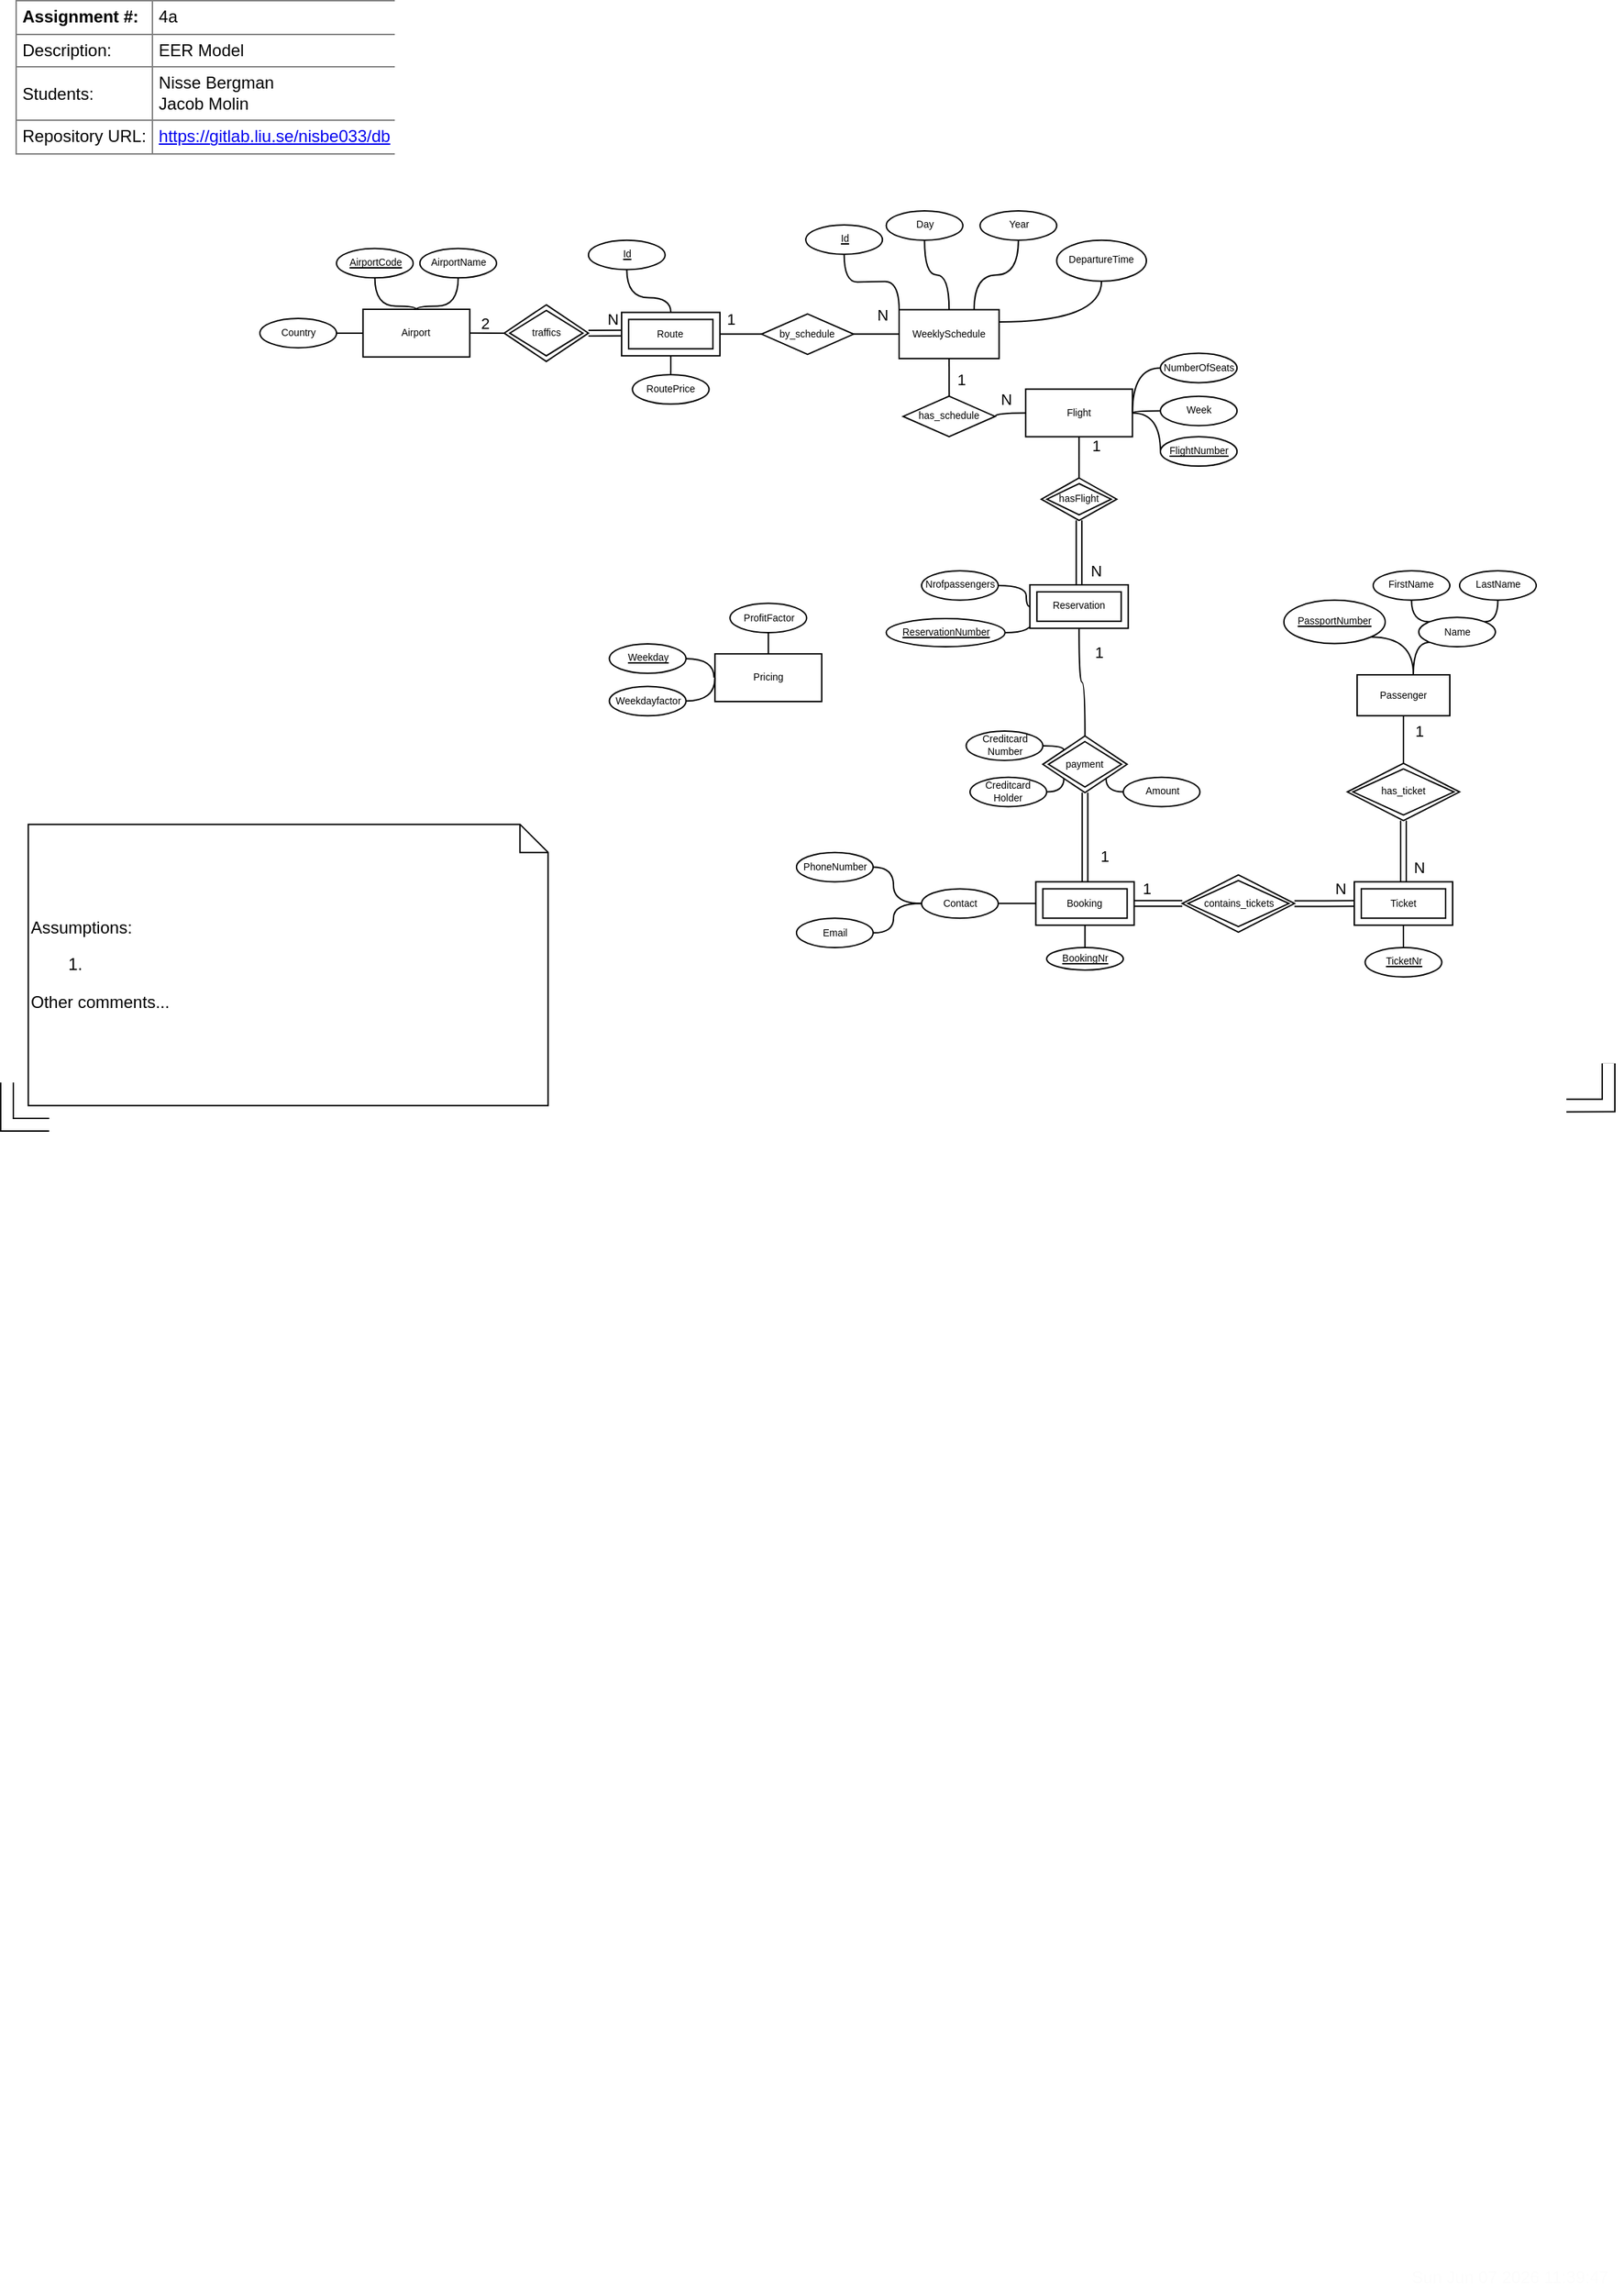 <mxfile version="13.9.9" type="device" pages="2"><diagram id="l3PhLfIEEx4KEpYzrtBJ" name="EER Model"><mxGraphModel dx="1924" dy="1913" grid="1" gridSize="10" guides="1" tooltips="1" connect="1" arrows="1" fold="0" page="1" pageScale="1" pageWidth="1169" pageHeight="827" math="0" shadow="0"><root><mxCell id="0"/><mxCell id="1" parent="0"/><UserObject label="%date{ddd mmm dd yyyy HH:MM:ss}%" placeholders="1" id="hCRLPxILE3BBqmNvxjHh-2"><mxCell style="text;html=1;align=center;verticalAlign=middle;whiteSpace=wrap;overflow=hidden;fontColor=#FCFCFC;movable=0;resizable=0;rotatable=0;deletable=0;editable=0;connectable=0;" parent="1" vertex="1"><mxGeometry x="1000" y="800" width="160" height="20" as="geometry"/></mxCell></UserObject><mxCell id="hCRLPxILE3BBqmNvxjHh-6" value="" style="shape=filledEdge;rounded=0;fixDash=1;endArrow=none;strokeWidth=10;fillColor=#ffffff;edgeStyle=orthogonalEdgeStyle;fontColor=#FCFCFC;" parent="1" edge="1"><mxGeometry width="60" height="40" relative="1" as="geometry"><mxPoint x="10" y="-40" as="sourcePoint"/><mxPoint x="40" y="-10" as="targetPoint"/><Array as="points"><mxPoint x="10" y="-10"/></Array></mxGeometry></mxCell><mxCell id="hCRLPxILE3BBqmNvxjHh-8" value="" style="shape=filledEdge;rounded=0;fixDash=1;endArrow=none;strokeWidth=10;fillColor=#ffffff;edgeStyle=orthogonalEdgeStyle;fontColor=#FCFCFC;" parent="1" edge="1"><mxGeometry width="60" height="40" relative="1" as="geometry"><mxPoint x="1120" y="-23.67" as="sourcePoint"/><mxPoint x="1150" y="-53.67" as="targetPoint"/><Array as="points"><mxPoint x="1150" y="-23.67"/></Array></mxGeometry></mxCell><mxCell id="BH1sd3b4sbP9Z67Hy9HP-1" value="Assumptions:&lt;br&gt;&lt;ol&gt;&lt;li&gt;&lt;br&gt;&lt;/li&gt;&lt;/ol&gt;&lt;div&gt;Other comments...&lt;/div&gt;" style="shape=note;size=20;whiteSpace=wrap;html=1;strokeColor=#000000;fillColor=#ffffff;fontColor=#000000;align=left;" parent="1" vertex="1"><mxGeometry x="25.15" y="-223.67" width="370" height="200" as="geometry"/></mxCell><mxCell id="SdrMBVfwCb-dPwdt9RNo-1" value="&lt;table border=&quot;1&quot; width=&quot;100%&quot; cellpadding=&quot;4&quot; style=&quot;width: 100% ; height: 100% ; border-collapse: collapse&quot;&gt;&lt;tbody&gt;&lt;tr&gt;&lt;th&gt;Assignment #:&lt;/th&gt;&lt;td&gt;4a&lt;/td&gt;&lt;/tr&gt;&lt;tr&gt;&lt;td&gt;Description:&lt;/td&gt;&lt;td&gt;EER Model&lt;/td&gt;&lt;/tr&gt;&lt;tr&gt;&lt;td&gt;Students:&lt;/td&gt;&lt;td&gt;Nisse Bergman&lt;br&gt;Jacob Molin&lt;/td&gt;&lt;/tr&gt;&lt;tr&gt;&lt;td&gt;Repository URL:&lt;/td&gt;&lt;td&gt;&lt;a href=&quot;https://gitlab.liu.se/alial32/db&quot;&gt;https://gitlab.liu.se/nisbe033/db&lt;/a&gt;&lt;/td&gt;&lt;/tr&gt;&lt;/tbody&gt;&lt;/table&gt;" style="text;html=1;strokeColor=none;fillColor=none;overflow=fill;fontColor=#000000;" parent="1" vertex="1"><mxGeometry x="15.82" y="-810" width="270" height="110" as="geometry"/></mxCell><mxCell id="97ZlySfcYP1IqZoqVBLg-5" style="edgeStyle=orthogonalEdgeStyle;rounded=0;orthogonalLoop=1;jettySize=auto;html=1;exitX=0.5;exitY=0;exitDx=0;exitDy=0;entryX=0.5;entryY=1;entryDx=0;entryDy=0;endArrow=none;endFill=0;" edge="1" parent="1" source="hOZz9PWj8IkOMBo9K17y-29" target="97ZlySfcYP1IqZoqVBLg-4"><mxGeometry relative="1" as="geometry"/></mxCell><mxCell id="hOZz9PWj8IkOMBo9K17y-29" value="RoutePrice" style="ellipse;whiteSpace=wrap;html=1;align=center;shadow=0;gradientColor=none;fontSize=7;" parent="1" vertex="1"><mxGeometry x="455.185" y="-543.463" width="54.545" height="20.89" as="geometry"/></mxCell><mxCell id="zC7lnr1QCkbF3M6fwVZ8-3" style="edgeStyle=orthogonalEdgeStyle;curved=1;rounded=0;orthogonalLoop=1;jettySize=auto;html=1;exitX=0;exitY=0.5;exitDx=0;exitDy=0;entryX=1;entryY=1;entryDx=0;entryDy=0;endArrow=none;endFill=0;" edge="1" parent="1" source="hOZz9PWj8IkOMBo9K17y-32" target="hOZz9PWj8IkOMBo9K17y-102"><mxGeometry relative="1" as="geometry"/></mxCell><mxCell id="hOZz9PWj8IkOMBo9K17y-32" value="Amount" style="ellipse;whiteSpace=wrap;html=1;align=center;shadow=0;gradientColor=none;fontSize=7;" parent="1" vertex="1"><mxGeometry x="804.595" y="-257.133" width="54.545" height="20.89" as="geometry"/></mxCell><mxCell id="hOZz9PWj8IkOMBo9K17y-37" value="PhoneNumber" style="ellipse;whiteSpace=wrap;html=1;align=center;shadow=0;gradientColor=none;fontSize=7;" parent="1" vertex="1"><mxGeometry x="571.965" y="-203.673" width="54.545" height="20.89" as="geometry"/></mxCell><mxCell id="6Z96yMj4GWQYcrd8JGS2-19" style="edgeStyle=orthogonalEdgeStyle;curved=1;rounded=0;orthogonalLoop=1;jettySize=auto;html=1;entryX=0;entryY=0.5;entryDx=0;entryDy=0;endArrow=none;endFill=0;" parent="1" source="hOZz9PWj8IkOMBo9K17y-38" target="6Z96yMj4GWQYcrd8JGS2-14" edge="1"><mxGeometry relative="1" as="geometry"/></mxCell><mxCell id="hOZz9PWj8IkOMBo9K17y-38" value="&lt;u&gt;ReservationNumber&lt;/u&gt;" style="ellipse;whiteSpace=wrap;html=1;align=center;shadow=0;gradientColor=none;fontSize=7;" parent="1" vertex="1"><mxGeometry x="635.83" y="-370" width="84.55" height="20" as="geometry"/></mxCell><mxCell id="hOZz9PWj8IkOMBo9K17y-2" value="Airport" style="whiteSpace=wrap;html=1;align=center;strokeColor=#000000;fillColor=#ffffff;fontSize=7;fontColor=#000000;" parent="1" vertex="1"><mxGeometry x="263.38" y="-590" width="76" height="33.89" as="geometry"/></mxCell><mxCell id="6Z96yMj4GWQYcrd8JGS2-28" style="edgeStyle=orthogonalEdgeStyle;curved=1;rounded=0;orthogonalLoop=1;jettySize=auto;html=1;entryX=0;entryY=0.5;entryDx=0;entryDy=0;endArrow=none;endFill=0;exitX=1;exitY=0.5;exitDx=0;exitDy=0;" parent="1" source="97ZlySfcYP1IqZoqVBLg-4" target="hOZz9PWj8IkOMBo9K17y-76" edge="1"><mxGeometry relative="1" as="geometry"><mxPoint x="520.73" y="-573.029" as="sourcePoint"/></mxGeometry></mxCell><mxCell id="6Z96yMj4GWQYcrd8JGS2-29" value="1" style="edgeLabel;html=1;align=center;verticalAlign=middle;resizable=0;points=[];" parent="6Z96yMj4GWQYcrd8JGS2-28" vertex="1" connectable="0"><mxGeometry x="-0.644" relative="1" as="geometry"><mxPoint x="1.97" y="-11.17" as="offset"/></mxGeometry></mxCell><mxCell id="hOZz9PWj8IkOMBo9K17y-62" style="edgeStyle=orthogonalEdgeStyle;curved=1;rounded=0;orthogonalLoop=1;jettySize=auto;html=1;exitX=0;exitY=0;exitDx=0;exitDy=0;entryX=0.5;entryY=1;entryDx=0;entryDy=0;endArrow=none;endFill=0;" parent="1" source="hOZz9PWj8IkOMBo9K17y-5" target="hOZz9PWj8IkOMBo9K17y-60" edge="1"><mxGeometry relative="1" as="geometry"/></mxCell><mxCell id="hOZz9PWj8IkOMBo9K17y-63" style="edgeStyle=orthogonalEdgeStyle;curved=1;rounded=0;orthogonalLoop=1;jettySize=auto;html=1;entryX=0.5;entryY=1;entryDx=0;entryDy=0;endArrow=none;endFill=0;" parent="1" source="hOZz9PWj8IkOMBo9K17y-5" target="hOZz9PWj8IkOMBo9K17y-56" edge="1"><mxGeometry relative="1" as="geometry"/></mxCell><mxCell id="hOZz9PWj8IkOMBo9K17y-64" style="edgeStyle=orthogonalEdgeStyle;curved=1;rounded=0;orthogonalLoop=1;jettySize=auto;html=1;exitX=0.75;exitY=0;exitDx=0;exitDy=0;entryX=0.5;entryY=1;entryDx=0;entryDy=0;endArrow=none;endFill=0;" parent="1" source="hOZz9PWj8IkOMBo9K17y-5" target="hOZz9PWj8IkOMBo9K17y-54" edge="1"><mxGeometry relative="1" as="geometry"/></mxCell><mxCell id="hOZz9PWj8IkOMBo9K17y-65" style="edgeStyle=orthogonalEdgeStyle;curved=1;rounded=0;orthogonalLoop=1;jettySize=auto;html=1;exitX=1;exitY=0.25;exitDx=0;exitDy=0;entryX=0.5;entryY=1;entryDx=0;entryDy=0;endArrow=none;endFill=0;" parent="1" source="hOZz9PWj8IkOMBo9K17y-5" target="hOZz9PWj8IkOMBo9K17y-57" edge="1"><mxGeometry relative="1" as="geometry"/></mxCell><mxCell id="hOZz9PWj8IkOMBo9K17y-5" value="WeeklySchedule" style="whiteSpace=wrap;html=1;align=center;strokeColor=#000000;fillColor=#ffffff;fontSize=7;fontColor=#000000;" parent="1" vertex="1"><mxGeometry x="645.01" y="-589.72" width="71.18" height="34.78" as="geometry"/></mxCell><mxCell id="hOZz9PWj8IkOMBo9K17y-73" style="edgeStyle=orthogonalEdgeStyle;curved=1;rounded=0;orthogonalLoop=1;jettySize=auto;html=1;exitX=0;exitY=0.5;exitDx=0;exitDy=0;entryX=1;entryY=0.5;entryDx=0;entryDy=0;endArrow=none;endFill=0;" parent="1" source="hOZz9PWj8IkOMBo9K17y-6" target="hOZz9PWj8IkOMBo9K17y-72" edge="1"><mxGeometry relative="1" as="geometry"/></mxCell><mxCell id="6Z96yMj4GWQYcrd8JGS2-24" value="N" style="edgeLabel;html=1;align=center;verticalAlign=middle;resizable=0;points=[];" parent="hOZz9PWj8IkOMBo9K17y-73" vertex="1" connectable="0"><mxGeometry x="-0.614" relative="1" as="geometry"><mxPoint x="-9.42" y="-10.44" as="offset"/></mxGeometry></mxCell><mxCell id="hOZz9PWj8IkOMBo9K17y-75" style="edgeStyle=orthogonalEdgeStyle;curved=1;rounded=0;orthogonalLoop=1;jettySize=auto;html=1;exitX=1;exitY=0.5;exitDx=0;exitDy=0;entryX=0;entryY=0.5;entryDx=0;entryDy=0;endArrow=none;endFill=0;" parent="1" source="hOZz9PWj8IkOMBo9K17y-6" target="hOZz9PWj8IkOMBo9K17y-12" edge="1"><mxGeometry relative="1" as="geometry"/></mxCell><mxCell id="6Z96yMj4GWQYcrd8JGS2-20" style="edgeStyle=orthogonalEdgeStyle;curved=1;rounded=0;orthogonalLoop=1;jettySize=auto;html=1;entryX=0.5;entryY=0;entryDx=0;entryDy=0;endArrow=none;endFill=0;" parent="1" source="hOZz9PWj8IkOMBo9K17y-6" target="6Z96yMj4GWQYcrd8JGS2-12" edge="1"><mxGeometry relative="1" as="geometry"/></mxCell><mxCell id="6Z96yMj4GWQYcrd8JGS2-23" value="1" style="edgeLabel;html=1;align=center;verticalAlign=middle;resizable=0;points=[];" parent="6Z96yMj4GWQYcrd8JGS2-20" vertex="1" connectable="0"><mxGeometry x="-0.827" y="-1" relative="1" as="geometry"><mxPoint x="12.36" y="2.08" as="offset"/></mxGeometry></mxCell><mxCell id="hOZz9PWj8IkOMBo9K17y-6" value="Flight" style="whiteSpace=wrap;html=1;align=center;strokeColor=#000000;fillColor=#ffffff;fontSize=7;fontColor=#000000;" parent="1" vertex="1"><mxGeometry x="735.11" y="-533.22" width="76" height="33.89" as="geometry"/></mxCell><mxCell id="hOZz9PWj8IkOMBo9K17y-12" value="&lt;u&gt;FlightNumber&lt;/u&gt;" style="ellipse;whiteSpace=wrap;html=1;align=center;shadow=0;gradientColor=none;fontSize=7;" parent="1" vertex="1"><mxGeometry x="831.015" y="-499.333" width="54.545" height="20.89" as="geometry"/></mxCell><mxCell id="hOZz9PWj8IkOMBo9K17y-148" style="edgeStyle=orthogonalEdgeStyle;curved=1;rounded=0;orthogonalLoop=1;jettySize=auto;html=1;exitX=0.5;exitY=1;exitDx=0;exitDy=0;entryX=0.5;entryY=0;entryDx=0;entryDy=0;endArrow=none;endFill=0;" parent="1" source="hOZz9PWj8IkOMBo9K17y-22" target="hOZz9PWj8IkOMBo9K17y-147" edge="1"><mxGeometry relative="1" as="geometry"/></mxCell><mxCell id="hOZz9PWj8IkOMBo9K17y-152" value="1" style="edgeLabel;html=1;align=center;verticalAlign=middle;resizable=0;points=[];" parent="hOZz9PWj8IkOMBo9K17y-148" vertex="1" connectable="0"><mxGeometry x="-0.612" y="-3" relative="1" as="geometry"><mxPoint x="13.89" y="4.22" as="offset"/></mxGeometry></mxCell><mxCell id="hOZz9PWj8IkOMBo9K17y-22" value="Passenger" style="whiteSpace=wrap;html=1;align=center;strokeColor=#000000;fillColor=#ffffff;fontSize=7;fontColor=#000000;" parent="1" vertex="1"><mxGeometry x="971.04" y="-330" width="65.97" height="29.11" as="geometry"/></mxCell><mxCell id="6Z96yMj4GWQYcrd8JGS2-36" style="edgeStyle=orthogonalEdgeStyle;curved=1;rounded=0;orthogonalLoop=1;jettySize=auto;html=1;exitX=1;exitY=0;exitDx=0;exitDy=0;entryX=0.5;entryY=1;entryDx=0;entryDy=0;endArrow=none;endFill=0;" parent="1" source="hOZz9PWj8IkOMBo9K17y-33" target="6Z96yMj4GWQYcrd8JGS2-32" edge="1"><mxGeometry relative="1" as="geometry"/></mxCell><mxCell id="6Z96yMj4GWQYcrd8JGS2-37" style="edgeStyle=orthogonalEdgeStyle;curved=1;rounded=0;orthogonalLoop=1;jettySize=auto;html=1;exitX=0;exitY=0;exitDx=0;exitDy=0;entryX=0.5;entryY=1;entryDx=0;entryDy=0;endArrow=none;endFill=0;" parent="1" source="hOZz9PWj8IkOMBo9K17y-33" target="6Z96yMj4GWQYcrd8JGS2-31" edge="1"><mxGeometry relative="1" as="geometry"/></mxCell><mxCell id="6Z96yMj4GWQYcrd8JGS2-46" style="edgeStyle=orthogonalEdgeStyle;curved=1;rounded=0;orthogonalLoop=1;jettySize=auto;html=1;exitX=0;exitY=1;exitDx=0;exitDy=0;endArrow=none;endFill=0;" parent="1" source="hOZz9PWj8IkOMBo9K17y-33" edge="1"><mxGeometry relative="1" as="geometry"><mxPoint x="1011.01" y="-330" as="targetPoint"/></mxGeometry></mxCell><mxCell id="hOZz9PWj8IkOMBo9K17y-33" value="Name" style="ellipse;whiteSpace=wrap;html=1;align=center;shadow=0;gradientColor=none;fontSize=7;" parent="1" vertex="1"><mxGeometry x="1014.915" y="-370.893" width="54.545" height="20.89" as="geometry"/></mxCell><mxCell id="6Z96yMj4GWQYcrd8JGS2-45" style="edgeStyle=orthogonalEdgeStyle;curved=1;rounded=0;orthogonalLoop=1;jettySize=auto;html=1;exitX=1;exitY=1;exitDx=0;exitDy=0;endArrow=none;endFill=0;" parent="1" source="hOZz9PWj8IkOMBo9K17y-34" edge="1"><mxGeometry relative="1" as="geometry"><mxPoint x="1011.01" y="-330" as="targetPoint"/></mxGeometry></mxCell><mxCell id="hOZz9PWj8IkOMBo9K17y-34" value="PassportNumber" style="ellipse;whiteSpace=wrap;html=1;align=center;fontStyle=4;shadow=0;gradientColor=none;fontSize=7;" parent="1" vertex="1"><mxGeometry x="918.9" y="-383.11" width="72.11" height="30.89" as="geometry"/></mxCell><mxCell id="zC7lnr1QCkbF3M6fwVZ8-1" style="edgeStyle=orthogonalEdgeStyle;curved=1;rounded=0;orthogonalLoop=1;jettySize=auto;html=1;exitX=1;exitY=0.5;exitDx=0;exitDy=0;entryX=0;entryY=0;entryDx=0;entryDy=0;endArrow=none;endFill=0;" edge="1" parent="1" source="hOZz9PWj8IkOMBo9K17y-42" target="hOZz9PWj8IkOMBo9K17y-102"><mxGeometry relative="1" as="geometry"/></mxCell><mxCell id="hOZz9PWj8IkOMBo9K17y-42" value="Creditcard Number" style="ellipse;whiteSpace=wrap;html=1;align=center;shadow=0;gradientColor=none;fontSize=7;" parent="1" vertex="1"><mxGeometry x="692.765" y="-290.003" width="54.545" height="20.89" as="geometry"/></mxCell><mxCell id="6Z96yMj4GWQYcrd8JGS2-18" style="edgeStyle=orthogonalEdgeStyle;curved=1;rounded=0;orthogonalLoop=1;jettySize=auto;html=1;entryX=0;entryY=0.5;entryDx=0;entryDy=0;endArrow=none;endFill=0;" parent="1" source="hOZz9PWj8IkOMBo9K17y-44" target="6Z96yMj4GWQYcrd8JGS2-14" edge="1"><mxGeometry relative="1" as="geometry"/></mxCell><mxCell id="hOZz9PWj8IkOMBo9K17y-44" value="Nrofpassengers" style="ellipse;whiteSpace=wrap;html=1;align=center;shadow=0;gradientColor=none;fontSize=7;" parent="1" vertex="1"><mxGeometry x="661.015" y="-404.003" width="54.545" height="20.89" as="geometry"/></mxCell><mxCell id="hOZz9PWj8IkOMBo9K17y-145" style="edgeStyle=orthogonalEdgeStyle;curved=1;rounded=0;orthogonalLoop=1;jettySize=auto;html=1;endArrow=none;endFill=0;" parent="1" source="hOZz9PWj8IkOMBo9K17y-50" target="hOZz9PWj8IkOMBo9K17y-142" edge="1"><mxGeometry relative="1" as="geometry"/></mxCell><mxCell id="hOZz9PWj8IkOMBo9K17y-50" value="&lt;u&gt;TicketNr&lt;/u&gt;" style="ellipse;whiteSpace=wrap;html=1;align=center;shadow=0;gradientColor=none;fontSize=7;" parent="1" vertex="1"><mxGeometry x="976.745" y="-136.003" width="54.545" height="20.89" as="geometry"/></mxCell><mxCell id="hOZz9PWj8IkOMBo9K17y-54" value="Year" style="ellipse;whiteSpace=wrap;html=1;align=center;shadow=0;gradientColor=none;fontSize=7;" parent="1" vertex="1"><mxGeometry x="702.645" y="-660.003" width="54.545" height="20.89" as="geometry"/></mxCell><mxCell id="hOZz9PWj8IkOMBo9K17y-56" value="Day" style="ellipse;whiteSpace=wrap;html=1;align=center;shadow=0;gradientColor=none;fontSize=7;" parent="1" vertex="1"><mxGeometry x="635.835" y="-660.003" width="54.545" height="20.89" as="geometry"/></mxCell><mxCell id="hOZz9PWj8IkOMBo9K17y-57" value="DepartureTime" style="ellipse;whiteSpace=wrap;html=1;align=center;shadow=0;gradientColor=none;fontSize=7;" parent="1" vertex="1"><mxGeometry x="757.19" y="-639.11" width="63.82" height="29.11" as="geometry"/></mxCell><mxCell id="6Z96yMj4GWQYcrd8JGS2-10" style="edgeStyle=orthogonalEdgeStyle;curved=1;rounded=0;orthogonalLoop=1;jettySize=auto;html=1;endArrow=none;endFill=0;" parent="1" source="hOZz9PWj8IkOMBo9K17y-59" target="hOZz9PWj8IkOMBo9K17y-6" edge="1"><mxGeometry relative="1" as="geometry"/></mxCell><mxCell id="hOZz9PWj8IkOMBo9K17y-59" value="Week" style="ellipse;whiteSpace=wrap;html=1;align=center;shadow=0;gradientColor=none;fontSize=7;" parent="1" vertex="1"><mxGeometry x="831.015" y="-528.163" width="54.545" height="20.89" as="geometry"/></mxCell><mxCell id="hOZz9PWj8IkOMBo9K17y-60" value="Id" style="ellipse;whiteSpace=wrap;html=1;align=center;fontStyle=4;shadow=0;gradientColor=none;fontSize=7;" parent="1" vertex="1"><mxGeometry x="578.595" y="-650.002" width="54.545" height="20.89" as="geometry"/></mxCell><mxCell id="97ZlySfcYP1IqZoqVBLg-6" style="edgeStyle=orthogonalEdgeStyle;rounded=0;orthogonalLoop=1;jettySize=auto;html=1;exitX=0.5;exitY=1;exitDx=0;exitDy=0;endArrow=none;endFill=0;curved=1;" edge="1" parent="1" source="hOZz9PWj8IkOMBo9K17y-66" target="97ZlySfcYP1IqZoqVBLg-4"><mxGeometry relative="1" as="geometry"/></mxCell><mxCell id="hOZz9PWj8IkOMBo9K17y-66" value="&lt;u&gt;Id&lt;/u&gt;" style="ellipse;whiteSpace=wrap;html=1;align=center;shadow=0;gradientColor=none;fontSize=7;" parent="1" vertex="1"><mxGeometry x="423.885" y="-639.113" width="54.545" height="20.89" as="geometry"/></mxCell><mxCell id="hOZz9PWj8IkOMBo9K17y-74" style="edgeStyle=orthogonalEdgeStyle;curved=1;rounded=0;orthogonalLoop=1;jettySize=auto;html=1;endArrow=none;endFill=0;" parent="1" source="hOZz9PWj8IkOMBo9K17y-72" target="hOZz9PWj8IkOMBo9K17y-5" edge="1"><mxGeometry relative="1" as="geometry"/></mxCell><mxCell id="6Z96yMj4GWQYcrd8JGS2-25" value="1" style="edgeLabel;html=1;align=center;verticalAlign=middle;resizable=0;points=[];" parent="hOZz9PWj8IkOMBo9K17y-74" vertex="1" connectable="0"><mxGeometry x="1" relative="1" as="geometry"><mxPoint x="7.68" y="14.47" as="offset"/></mxGeometry></mxCell><mxCell id="hOZz9PWj8IkOMBo9K17y-72" value="has_schedule" style="shape=rhombus;perimeter=rhombusPerimeter;whiteSpace=wrap;html=1;align=center;shadow=0;gradientColor=none;fontSize=7;" parent="1" vertex="1"><mxGeometry x="647.87" y="-528.165" width="65.455" height="28.723" as="geometry"/></mxCell><mxCell id="hOZz9PWj8IkOMBo9K17y-78" style="edgeStyle=orthogonalEdgeStyle;curved=1;rounded=0;orthogonalLoop=1;jettySize=auto;html=1;exitX=1;exitY=0.5;exitDx=0;exitDy=0;entryX=0;entryY=0.5;entryDx=0;entryDy=0;endArrow=none;endFill=0;" parent="1" source="hOZz9PWj8IkOMBo9K17y-76" target="hOZz9PWj8IkOMBo9K17y-5" edge="1"><mxGeometry relative="1" as="geometry"/></mxCell><mxCell id="6Z96yMj4GWQYcrd8JGS2-30" value="N" style="edgeLabel;html=1;align=center;verticalAlign=middle;resizable=0;points=[];" parent="hOZz9PWj8IkOMBo9K17y-78" vertex="1" connectable="0"><mxGeometry x="-0.066" y="6" relative="1" as="geometry"><mxPoint x="5.34" y="-8.36" as="offset"/></mxGeometry></mxCell><mxCell id="hOZz9PWj8IkOMBo9K17y-76" value="by_schedule" style="shape=rhombus;perimeter=rhombusPerimeter;whiteSpace=wrap;html=1;align=center;shadow=0;gradientColor=none;fontSize=7;" parent="1" vertex="1"><mxGeometry x="547.14" y="-586.695" width="65.455" height="28.723" as="geometry"/></mxCell><mxCell id="hOZz9PWj8IkOMBo9K17y-104" style="edgeStyle=orthogonalEdgeStyle;curved=1;rounded=0;orthogonalLoop=1;jettySize=auto;html=1;exitX=0.5;exitY=0;exitDx=0;exitDy=0;entryX=0.5;entryY=1;entryDx=0;entryDy=0;endArrow=none;endFill=0;" parent="1" source="hOZz9PWj8IkOMBo9K17y-102" target="6Z96yMj4GWQYcrd8JGS2-14" edge="1"><mxGeometry relative="1" as="geometry"><mxPoint x="774.31" y="-360.11" as="targetPoint"/></mxGeometry></mxCell><mxCell id="hOZz9PWj8IkOMBo9K17y-105" value="1" style="edgeLabel;html=1;align=center;verticalAlign=middle;resizable=0;points=[];" parent="hOZz9PWj8IkOMBo9K17y-104" vertex="1" connectable="0"><mxGeometry x="0.321" relative="1" as="geometry"><mxPoint x="13.7" y="-10" as="offset"/></mxGeometry></mxCell><mxCell id="hOZz9PWj8IkOMBo9K17y-120" style="edgeStyle=orthogonalEdgeStyle;curved=1;rounded=0;orthogonalLoop=1;jettySize=auto;html=1;exitX=0.5;exitY=1;exitDx=0;exitDy=0;endArrow=none;endFill=0;shape=link;" parent="1" source="hOZz9PWj8IkOMBo9K17y-102" target="hOZz9PWj8IkOMBo9K17y-117" edge="1"><mxGeometry relative="1" as="geometry"/></mxCell><mxCell id="hOZz9PWj8IkOMBo9K17y-122" value="1" style="edgeLabel;html=1;align=center;verticalAlign=middle;resizable=0;points=[];" parent="hOZz9PWj8IkOMBo9K17y-120" vertex="1" connectable="0"><mxGeometry x="0.736" relative="1" as="geometry"><mxPoint x="13.7" y="-9.73" as="offset"/></mxGeometry></mxCell><mxCell id="hOZz9PWj8IkOMBo9K17y-102" value="payment" style="shape=rhombus;double=1;perimeter=rhombusPerimeter;whiteSpace=wrap;html=1;align=center;strokeColor=#000000;fillColor=#ffffff;fontSize=7;fontColor=#000000;" parent="1" vertex="1"><mxGeometry x="747.31" y="-286.5" width="60" height="40.31" as="geometry"/></mxCell><mxCell id="hOZz9PWj8IkOMBo9K17y-113" value="Email" style="ellipse;whiteSpace=wrap;html=1;align=center;shadow=0;gradientColor=none;fontSize=7;" parent="1" vertex="1"><mxGeometry x="571.965" y="-156.893" width="54.545" height="20.89" as="geometry"/></mxCell><mxCell id="hOZz9PWj8IkOMBo9K17y-140" style="edgeStyle=orthogonalEdgeStyle;curved=1;rounded=0;orthogonalLoop=1;jettySize=auto;html=1;entryX=0;entryY=0.5;entryDx=0;entryDy=0;endArrow=none;endFill=0;shape=link;" parent="1" source="hOZz9PWj8IkOMBo9K17y-117" target="hOZz9PWj8IkOMBo9K17y-139" edge="1"><mxGeometry relative="1" as="geometry"/></mxCell><mxCell id="hOZz9PWj8IkOMBo9K17y-141" value="1" style="edgeLabel;html=1;align=center;verticalAlign=middle;resizable=0;points=[];" parent="hOZz9PWj8IkOMBo9K17y-140" vertex="1" connectable="0"><mxGeometry x="-0.818" relative="1" as="geometry"><mxPoint x="5.21" y="-10.42" as="offset"/></mxGeometry></mxCell><mxCell id="hOZz9PWj8IkOMBo9K17y-117" value="Booking" style="shape=ext;margin=3;double=1;whiteSpace=wrap;html=1;align=center;shadow=0;gradientColor=none;fontSize=7;" parent="1" vertex="1"><mxGeometry x="742.31" y="-182.78" width="70" height="30.89" as="geometry"/></mxCell><mxCell id="hOZz9PWj8IkOMBo9K17y-130" style="edgeStyle=orthogonalEdgeStyle;curved=1;rounded=0;orthogonalLoop=1;jettySize=auto;html=1;entryX=1;entryY=0.5;entryDx=0;entryDy=0;endArrow=none;endFill=0;" parent="1" source="hOZz9PWj8IkOMBo9K17y-128" target="hOZz9PWj8IkOMBo9K17y-113" edge="1"><mxGeometry relative="1" as="geometry"/></mxCell><mxCell id="hOZz9PWj8IkOMBo9K17y-131" style="edgeStyle=orthogonalEdgeStyle;curved=1;rounded=0;orthogonalLoop=1;jettySize=auto;html=1;entryX=1;entryY=0.5;entryDx=0;entryDy=0;endArrow=none;endFill=0;" parent="1" source="hOZz9PWj8IkOMBo9K17y-128" target="hOZz9PWj8IkOMBo9K17y-37" edge="1"><mxGeometry relative="1" as="geometry"/></mxCell><mxCell id="hOZz9PWj8IkOMBo9K17y-132" style="edgeStyle=orthogonalEdgeStyle;curved=1;rounded=0;orthogonalLoop=1;jettySize=auto;html=1;endArrow=none;endFill=0;" parent="1" source="hOZz9PWj8IkOMBo9K17y-128" target="hOZz9PWj8IkOMBo9K17y-117" edge="1"><mxGeometry relative="1" as="geometry"/></mxCell><mxCell id="hOZz9PWj8IkOMBo9K17y-128" value="Contact" style="ellipse;whiteSpace=wrap;html=1;align=center;shadow=0;gradientColor=none;fontSize=7;" parent="1" vertex="1"><mxGeometry x="661.015" y="-177.783" width="54.545" height="20.89" as="geometry"/></mxCell><mxCell id="zC7lnr1QCkbF3M6fwVZ8-2" style="edgeStyle=orthogonalEdgeStyle;curved=1;rounded=0;orthogonalLoop=1;jettySize=auto;html=1;exitX=1;exitY=0.5;exitDx=0;exitDy=0;entryX=0;entryY=1;entryDx=0;entryDy=0;endArrow=none;endFill=0;" edge="1" parent="1" source="hOZz9PWj8IkOMBo9K17y-133" target="hOZz9PWj8IkOMBo9K17y-102"><mxGeometry relative="1" as="geometry"/></mxCell><mxCell id="hOZz9PWj8IkOMBo9K17y-133" value="Creditcard Holder" style="ellipse;whiteSpace=wrap;html=1;align=center;shadow=0;gradientColor=none;fontSize=7;" parent="1" vertex="1"><mxGeometry x="695.495" y="-257.133" width="54.545" height="20.89" as="geometry"/></mxCell><mxCell id="hOZz9PWj8IkOMBo9K17y-138" style="edgeStyle=orthogonalEdgeStyle;curved=1;rounded=0;orthogonalLoop=1;jettySize=auto;html=1;entryX=0.5;entryY=1;entryDx=0;entryDy=0;endArrow=none;endFill=0;" parent="1" source="hOZz9PWj8IkOMBo9K17y-137" target="hOZz9PWj8IkOMBo9K17y-117" edge="1"><mxGeometry relative="1" as="geometry"/></mxCell><mxCell id="hOZz9PWj8IkOMBo9K17y-137" value="&lt;u&gt;BookingNr&lt;/u&gt;" style="ellipse;whiteSpace=wrap;html=1;align=center;shadow=0;gradientColor=none;fontSize=7;" parent="1" vertex="1"><mxGeometry x="750.04" y="-136" width="54.55" height="16" as="geometry"/></mxCell><mxCell id="hOZz9PWj8IkOMBo9K17y-143" style="edgeStyle=orthogonalEdgeStyle;curved=1;rounded=0;orthogonalLoop=1;jettySize=auto;html=1;endArrow=none;endFill=0;shape=link;" parent="1" source="hOZz9PWj8IkOMBo9K17y-139" target="hOZz9PWj8IkOMBo9K17y-142" edge="1"><mxGeometry relative="1" as="geometry"/></mxCell><mxCell id="hOZz9PWj8IkOMBo9K17y-144" value="N" style="edgeLabel;html=1;align=center;verticalAlign=middle;resizable=0;points=[];" parent="hOZz9PWj8IkOMBo9K17y-143" vertex="1" connectable="0"><mxGeometry x="0.838" relative="1" as="geometry"><mxPoint x="-6.28" y="-10.45" as="offset"/></mxGeometry></mxCell><mxCell id="hOZz9PWj8IkOMBo9K17y-139" value="contains_tickets" style="shape=rhombus;double=1;perimeter=rhombusPerimeter;whiteSpace=wrap;html=1;align=center;strokeColor=#000000;fillColor=#ffffff;fontSize=7;fontColor=#000000;" parent="1" vertex="1"><mxGeometry x="846.58" y="-187.72" width="79.88" height="40.78" as="geometry"/></mxCell><mxCell id="hOZz9PWj8IkOMBo9K17y-142" value="Ticket" style="shape=ext;margin=3;double=1;whiteSpace=wrap;html=1;align=center;shadow=0;gradientColor=none;fontSize=7;" parent="1" vertex="1"><mxGeometry x="969.02" y="-182.78" width="70" height="30.89" as="geometry"/></mxCell><mxCell id="hOZz9PWj8IkOMBo9K17y-149" style="edgeStyle=orthogonalEdgeStyle;curved=1;rounded=0;orthogonalLoop=1;jettySize=auto;html=1;exitX=0.5;exitY=1;exitDx=0;exitDy=0;endArrow=none;endFill=0;shape=link;" parent="1" source="hOZz9PWj8IkOMBo9K17y-147" target="hOZz9PWj8IkOMBo9K17y-142" edge="1"><mxGeometry relative="1" as="geometry"/></mxCell><mxCell id="hOZz9PWj8IkOMBo9K17y-153" value="N" style="edgeLabel;html=1;align=center;verticalAlign=middle;resizable=0;points=[];" parent="hOZz9PWj8IkOMBo9K17y-149" vertex="1" connectable="0"><mxGeometry x="0.714" relative="1" as="geometry"><mxPoint x="10.89" y="-4.26" as="offset"/></mxGeometry></mxCell><mxCell id="hOZz9PWj8IkOMBo9K17y-147" value="has_ticket" style="shape=rhombus;double=1;perimeter=rhombusPerimeter;whiteSpace=wrap;html=1;align=center;strokeColor=#000000;fillColor=#ffffff;fontSize=7;fontColor=#000000;" parent="1" vertex="1"><mxGeometry x="964.08" y="-267.08" width="79.88" height="40.78" as="geometry"/></mxCell><mxCell id="hOZz9PWj8IkOMBo9K17y-163" style="edgeStyle=orthogonalEdgeStyle;curved=1;rounded=0;orthogonalLoop=1;jettySize=auto;html=1;endArrow=none;endFill=0;" parent="1" source="hOZz9PWj8IkOMBo9K17y-154" target="hOZz9PWj8IkOMBo9K17y-2" edge="1"><mxGeometry relative="1" as="geometry"/></mxCell><mxCell id="hOZz9PWj8IkOMBo9K17y-154" value="&lt;u&gt;AirportCode&lt;/u&gt;" style="ellipse;whiteSpace=wrap;html=1;align=center;shadow=0;gradientColor=none;fontSize=7;" parent="1" vertex="1"><mxGeometry x="244.555" y="-633.223" width="54.545" height="20.89" as="geometry"/></mxCell><mxCell id="hOZz9PWj8IkOMBo9K17y-164" style="edgeStyle=orthogonalEdgeStyle;curved=1;rounded=0;orthogonalLoop=1;jettySize=auto;html=1;endArrow=none;endFill=0;" parent="1" source="hOZz9PWj8IkOMBo9K17y-155" target="hOZz9PWj8IkOMBo9K17y-2" edge="1"><mxGeometry relative="1" as="geometry"/></mxCell><mxCell id="hOZz9PWj8IkOMBo9K17y-155" value="AirportName" style="ellipse;whiteSpace=wrap;html=1;align=center;shadow=0;gradientColor=none;fontSize=7;" parent="1" vertex="1"><mxGeometry x="303.885" y="-633.223" width="54.545" height="20.89" as="geometry"/></mxCell><mxCell id="6Z96yMj4GWQYcrd8JGS2-3" style="edgeStyle=orthogonalEdgeStyle;curved=1;rounded=0;orthogonalLoop=1;jettySize=auto;html=1;endArrow=none;endFill=0;entryX=0;entryY=0.5;entryDx=0;entryDy=0;exitX=1;exitY=0.5;exitDx=0;exitDy=0;shape=link;" parent="1" source="uG-rRGJFvMjGth81ZgdW-1" target="97ZlySfcYP1IqZoqVBLg-4" edge="1"><mxGeometry relative="1" as="geometry"><mxPoint x="423.816" y="-573.083" as="sourcePoint"/><mxPoint x="444.73" y="-573.029" as="targetPoint"/></mxGeometry></mxCell><mxCell id="6Z96yMj4GWQYcrd8JGS2-7" value="2" style="edgeLabel;html=1;align=center;verticalAlign=middle;resizable=0;points=[];" parent="6Z96yMj4GWQYcrd8JGS2-3" vertex="1" connectable="0"><mxGeometry x="-0.235" relative="1" as="geometry"><mxPoint x="-83.2" y="-6.92" as="offset"/></mxGeometry></mxCell><mxCell id="6Z96yMj4GWQYcrd8JGS2-8" value="N" style="edgeLabel;html=1;align=center;verticalAlign=middle;resizable=0;points=[];" parent="6Z96yMj4GWQYcrd8JGS2-3" vertex="1" connectable="0"><mxGeometry x="-0.235" relative="1" as="geometry"><mxPoint x="6.95" y="-10.26" as="offset"/></mxGeometry></mxCell><mxCell id="6Z96yMj4GWQYcrd8JGS2-4" style="edgeStyle=orthogonalEdgeStyle;curved=1;rounded=0;orthogonalLoop=1;jettySize=auto;html=1;endArrow=none;endFill=0;exitX=0;exitY=0.5;exitDx=0;exitDy=0;" parent="1" source="uG-rRGJFvMjGth81ZgdW-1" edge="1"><mxGeometry relative="1" as="geometry"><mxPoint x="358.499" y="-573.083" as="sourcePoint"/><mxPoint x="339" y="-573" as="targetPoint"/></mxGeometry></mxCell><mxCell id="6Z96yMj4GWQYcrd8JGS2-12" value="hasFlight" style="shape=rhombus;double=1;perimeter=rhombusPerimeter;whiteSpace=wrap;html=1;align=center;strokeColor=#000000;fillColor=#ffffff;fontSize=7;fontColor=#000000;" parent="1" vertex="1"><mxGeometry x="746.26" y="-470" width="53.7" height="30.18" as="geometry"/></mxCell><mxCell id="6Z96yMj4GWQYcrd8JGS2-17" style="edgeStyle=orthogonalEdgeStyle;shape=link;curved=1;rounded=0;orthogonalLoop=1;jettySize=auto;html=1;entryX=0.5;entryY=1;entryDx=0;entryDy=0;endArrow=none;endFill=0;" parent="1" source="6Z96yMj4GWQYcrd8JGS2-14" target="6Z96yMj4GWQYcrd8JGS2-12" edge="1"><mxGeometry relative="1" as="geometry"/></mxCell><mxCell id="6Z96yMj4GWQYcrd8JGS2-22" value="N" style="edgeLabel;html=1;align=center;verticalAlign=middle;resizable=0;points=[];" parent="6Z96yMj4GWQYcrd8JGS2-17" vertex="1" connectable="0"><mxGeometry x="-0.634" y="-2" relative="1" as="geometry"><mxPoint x="9.36" y="-1.63" as="offset"/></mxGeometry></mxCell><mxCell id="6Z96yMj4GWQYcrd8JGS2-14" value="Reservation" style="shape=ext;margin=3;double=1;whiteSpace=wrap;html=1;align=center;shadow=0;gradientColor=none;fontSize=7;" parent="1" vertex="1"><mxGeometry x="738.11" y="-394" width="70" height="30.89" as="geometry"/></mxCell><mxCell id="6Z96yMj4GWQYcrd8JGS2-31" value="FirstName" style="ellipse;whiteSpace=wrap;html=1;align=center;shadow=0;gradientColor=none;fontSize=7;" parent="1" vertex="1"><mxGeometry x="982.465" y="-404.003" width="54.545" height="20.89" as="geometry"/></mxCell><mxCell id="6Z96yMj4GWQYcrd8JGS2-32" value="LastName" style="ellipse;whiteSpace=wrap;html=1;align=center;shadow=0;gradientColor=none;fontSize=7;" parent="1" vertex="1"><mxGeometry x="1043.965" y="-404.003" width="54.545" height="20.89" as="geometry"/></mxCell><mxCell id="6Z96yMj4GWQYcrd8JGS2-44" style="edgeStyle=orthogonalEdgeStyle;curved=1;rounded=0;orthogonalLoop=1;jettySize=auto;html=1;endArrow=none;endFill=0;" parent="1" source="6Z96yMj4GWQYcrd8JGS2-43" target="hOZz9PWj8IkOMBo9K17y-2" edge="1"><mxGeometry relative="1" as="geometry"/></mxCell><mxCell id="6Z96yMj4GWQYcrd8JGS2-43" value="Country" style="ellipse;whiteSpace=wrap;html=1;align=center;shadow=0;gradientColor=none;fontSize=7;" parent="1" vertex="1"><mxGeometry x="190.005" y="-583.503" width="54.545" height="20.89" as="geometry"/></mxCell><mxCell id="6Z96yMj4GWQYcrd8JGS2-49" style="edgeStyle=orthogonalEdgeStyle;curved=1;rounded=0;orthogonalLoop=1;jettySize=auto;html=1;exitX=0;exitY=0.5;exitDx=0;exitDy=0;entryX=1;entryY=0.5;entryDx=0;entryDy=0;endArrow=none;endFill=0;" parent="1" source="6Z96yMj4GWQYcrd8JGS2-47" target="hOZz9PWj8IkOMBo9K17y-6" edge="1"><mxGeometry relative="1" as="geometry"/></mxCell><mxCell id="6Z96yMj4GWQYcrd8JGS2-47" value="NumberOfSeats" style="ellipse;whiteSpace=wrap;html=1;align=center;shadow=0;gradientColor=none;fontSize=7;" parent="1" vertex="1"><mxGeometry x="831.015" y="-558.693" width="54.545" height="20.89" as="geometry"/></mxCell><mxCell id="6Z96yMj4GWQYcrd8JGS2-50" value="Pricing" style="whiteSpace=wrap;html=1;align=center;strokeColor=#000000;fillColor=#ffffff;fontSize=7;fontColor=#000000;" parent="1" vertex="1"><mxGeometry x="513.91" y="-344.89" width="76" height="33.89" as="geometry"/></mxCell><mxCell id="6Z96yMj4GWQYcrd8JGS2-54" style="edgeStyle=orthogonalEdgeStyle;curved=1;rounded=0;orthogonalLoop=1;jettySize=auto;html=1;endArrow=none;endFill=0;" parent="1" source="6Z96yMj4GWQYcrd8JGS2-53" target="6Z96yMj4GWQYcrd8JGS2-50" edge="1"><mxGeometry relative="1" as="geometry"/></mxCell><mxCell id="6Z96yMj4GWQYcrd8JGS2-53" value="&lt;u&gt;Weekday&lt;/u&gt;" style="ellipse;whiteSpace=wrap;html=1;align=center;shadow=0;gradientColor=none;fontSize=7;" parent="1" vertex="1"><mxGeometry x="438.765" y="-351.963" width="54.545" height="20.89" as="geometry"/></mxCell><mxCell id="6Z96yMj4GWQYcrd8JGS2-58" style="edgeStyle=orthogonalEdgeStyle;curved=1;rounded=0;orthogonalLoop=1;jettySize=auto;html=1;exitX=1;exitY=0.5;exitDx=0;exitDy=0;entryX=0;entryY=0.5;entryDx=0;entryDy=0;endArrow=none;endFill=0;" parent="1" source="6Z96yMj4GWQYcrd8JGS2-55" target="6Z96yMj4GWQYcrd8JGS2-50" edge="1"><mxGeometry relative="1" as="geometry"/></mxCell><mxCell id="6Z96yMj4GWQYcrd8JGS2-55" value="Weekdayfactor" style="ellipse;whiteSpace=wrap;html=1;align=center;shadow=0;gradientColor=none;fontSize=7;" parent="1" vertex="1"><mxGeometry x="438.765" y="-321.783" width="54.545" height="20.89" as="geometry"/></mxCell><mxCell id="6Z96yMj4GWQYcrd8JGS2-61" style="edgeStyle=orthogonalEdgeStyle;curved=1;rounded=0;orthogonalLoop=1;jettySize=auto;html=1;exitX=0.5;exitY=1;exitDx=0;exitDy=0;entryX=0.5;entryY=0;entryDx=0;entryDy=0;endArrow=none;endFill=0;" parent="1" source="6Z96yMj4GWQYcrd8JGS2-59" target="6Z96yMj4GWQYcrd8JGS2-50" edge="1"><mxGeometry relative="1" as="geometry"/></mxCell><mxCell id="6Z96yMj4GWQYcrd8JGS2-59" value="ProfitFactor" style="ellipse;whiteSpace=wrap;html=1;align=center;shadow=0;gradientColor=none;fontSize=7;" parent="1" vertex="1"><mxGeometry x="524.635" y="-380.893" width="54.545" height="20.89" as="geometry"/></mxCell><mxCell id="97ZlySfcYP1IqZoqVBLg-4" value="Route" style="shape=ext;margin=3;double=1;whiteSpace=wrap;html=1;align=center;shadow=0;gradientColor=none;fontSize=7;" vertex="1" parent="1"><mxGeometry x="447.46" y="-587.78" width="70" height="30.89" as="geometry"/></mxCell><mxCell id="uG-rRGJFvMjGth81ZgdW-1" value="traffics" style="shape=rhombus;double=1;perimeter=rhombusPerimeter;whiteSpace=wrap;html=1;align=center;strokeColor=#000000;fillColor=#ffffff;fontSize=7;fontColor=#000000;" vertex="1" parent="1"><mxGeometry x="363.88" y="-593.21" width="60" height="40.31" as="geometry"/></mxCell></root></mxGraphModel></diagram><diagram id="84zUwEt8LRDDHHk4Rw6f" name="Relational Model"><mxGraphModel dx="675" dy="923" grid="1" gridSize="10" guides="1" tooltips="1" connect="1" arrows="1" fold="1" page="1" pageScale="1" pageWidth="1169" pageHeight="827" math="0" shadow="0"><root><mxCell id="ga0Zw6LBFhbuao-3WzkD-0"/><mxCell id="ga0Zw6LBFhbuao-3WzkD-1" parent="ga0Zw6LBFhbuao-3WzkD-0"/><UserObject label="%date{ddd mmm dd yyyy HH:MM:ss}%" placeholders="1" id="Ka_tqsI0y06mJdhhlla0-0"><mxCell style="text;html=1;align=center;verticalAlign=middle;whiteSpace=wrap;overflow=hidden;movable=0;resizable=0;rotatable=0;deletable=0;editable=0;connectable=0;" parent="ga0Zw6LBFhbuao-3WzkD-1" vertex="1"><mxGeometry x="1000" y="800" width="160" height="20" as="geometry"/></mxCell></UserObject><mxCell id="Ka_tqsI0y06mJdhhlla0-1" value="" style="shape=filledEdge;rounded=0;fixDash=1;endArrow=none;strokeWidth=10;edgeStyle=orthogonalEdgeStyle;" parent="ga0Zw6LBFhbuao-3WzkD-1" edge="1"><mxGeometry width="60" height="40" relative="1" as="geometry"><mxPoint x="10" y="790" as="sourcePoint"/><mxPoint x="40" y="820" as="targetPoint"/><Array as="points"><mxPoint x="10" y="820"/></Array></mxGeometry></mxCell><mxCell id="Ka_tqsI0y06mJdhhlla0-2" value="" style="shape=filledEdge;rounded=0;fixDash=1;endArrow=none;strokeWidth=10;edgeStyle=orthogonalEdgeStyle;" parent="ga0Zw6LBFhbuao-3WzkD-1" edge="1"><mxGeometry width="60" height="40" relative="1" as="geometry"><mxPoint x="1130" y="10" as="sourcePoint"/><mxPoint x="1160" y="40" as="targetPoint"/><Array as="points"><mxPoint x="1160" y="10"/></Array></mxGeometry></mxCell><mxCell id="Ka_tqsI0y06mJdhhlla0-3" value="" style="shape=filledEdge;rounded=0;fixDash=1;endArrow=none;strokeWidth=10;edgeStyle=orthogonalEdgeStyle;" parent="ga0Zw6LBFhbuao-3WzkD-1" edge="1"><mxGeometry width="60" height="40" relative="1" as="geometry"><mxPoint x="1129.99" y="820" as="sourcePoint"/><mxPoint x="1159.99" y="790" as="targetPoint"/><Array as="points"><mxPoint x="1159.99" y="820"/></Array></mxGeometry></mxCell><mxCell id="Ka_tqsI0y06mJdhhlla0-4" value="&lt;table border=&quot;1&quot; width=&quot;100%&quot; cellpadding=&quot;4&quot; style=&quot;width: 100% ; height: 100% ; border-collapse: collapse&quot;&gt;&lt;tbody&gt;&lt;tr&gt;&lt;th&gt;Assignment #:&lt;/th&gt;&lt;td&gt;4a&lt;br&gt;&lt;/td&gt;&lt;/tr&gt;&lt;tr&gt;&lt;td&gt;Description:&lt;/td&gt;&lt;td&gt;Relational Model&lt;/td&gt;&lt;/tr&gt;&lt;tr&gt;&lt;td&gt;Students:&lt;/td&gt;&lt;td&gt;Nisse Bergman&lt;br&gt;Jacob Molin&lt;/td&gt;&lt;/tr&gt;&lt;tr&gt;&lt;td&gt;Repository URL:&lt;/td&gt;&lt;td&gt;&lt;a href=&quot;https://gitlab.liu.se/alial32/db&quot;&gt;https://gitlab.liu.se/nisbe033/db&lt;/a&gt;&lt;/td&gt;&lt;/tr&gt;&lt;/tbody&gt;&lt;/table&gt;" style="text;html=1;strokeColor=none;fillColor=none;overflow=fill;" parent="ga0Zw6LBFhbuao-3WzkD-1" vertex="1"><mxGeometry x="10" y="10" width="270" height="110" as="geometry"/></mxCell><mxCell id="C8SqcCUmbFk0PCh5Bjrx-17" style="edgeStyle=orthogonalEdgeStyle;rounded=0;orthogonalLoop=1;jettySize=auto;html=1;exitX=0.75;exitY=1;exitDx=0;exitDy=0;entryX=0.25;entryY=1;entryDx=0;entryDy=0;endArrow=classic;endFill=1;" edge="1" parent="ga0Zw6LBFhbuao-3WzkD-1" source="wjuIAGakzvmmSPKG3HvA-0" target="dPRWTwHhxCuTVI4qMN9Z-0"><mxGeometry relative="1" as="geometry"><Array as="points"><mxPoint x="633" y="370"/><mxPoint x="380" y="370"/><mxPoint x="380" y="300"/><mxPoint x="473" y="300"/></Array></mxGeometry></mxCell><mxCell id="wjuIAGakzvmmSPKG3HvA-0" value="&lt;div&gt;&lt;table border=&quot;1&quot; width=&quot;100%&quot; style=&quot;width: 100% ; height: 100% ; border-collapse: collapse&quot;&gt;&lt;tbody&gt;&lt;tr&gt;&lt;td&gt;&lt;b&gt;Flight&lt;/b&gt;&lt;/td&gt;&lt;td&gt;&lt;br&gt;&lt;/td&gt;&lt;td&gt;&lt;br&gt;&lt;/td&gt;&lt;td&gt;&lt;br&gt;&lt;/td&gt;&lt;/tr&gt;&lt;tr&gt;&lt;td style=&quot;text-align: center&quot;&gt;&lt;u&gt;FlightNumber&lt;/u&gt;&lt;/td&gt;&lt;td style=&quot;text-align: center&quot;&gt;NumberOfSeats&lt;/td&gt;&lt;td style=&quot;text-align: center&quot;&gt;Week&lt;/td&gt;&lt;td&gt;WeeklySchedule&lt;/td&gt;&lt;/tr&gt;&lt;/tbody&gt;&lt;/table&gt;&lt;/div&gt;" style="text;html=1;strokeColor=none;overflow=fill;recursiveResize=1;autosize=1;" vertex="1" parent="ga0Zw6LBFhbuao-3WzkD-1"><mxGeometry x="400" y="310" width="310" height="40" as="geometry"/></mxCell><mxCell id="C8SqcCUmbFk0PCh5Bjrx-14" style="edgeStyle=orthogonalEdgeStyle;rounded=0;orthogonalLoop=1;jettySize=auto;html=1;exitX=0.935;exitY=1.025;exitDx=0;exitDy=0;entryX=0.064;entryY=1.025;entryDx=0;entryDy=0;entryPerimeter=0;endArrow=classic;endFill=1;exitPerimeter=0;" edge="1" parent="ga0Zw6LBFhbuao-3WzkD-1" source="dPRWTwHhxCuTVI4qMN9Z-0" target="dPRWTwHhxCuTVI4qMN9Z-1"><mxGeometry relative="1" as="geometry"><Array as="points"><mxPoint x="671" y="290"/><mxPoint x="380" y="290"/><mxPoint x="380" y="210"/><mxPoint x="418" y="210"/></Array></mxGeometry></mxCell><mxCell id="dPRWTwHhxCuTVI4qMN9Z-0" value="&lt;div&gt;&lt;table border=&quot;1&quot; width=&quot;100%&quot; style=&quot;width: 100% ; height: 100% ; border-collapse: collapse&quot;&gt;&lt;tbody&gt;&lt;tr&gt;&lt;td&gt;&lt;b&gt;WeeklySchedule&lt;/b&gt;&lt;/td&gt;&lt;td&gt;&lt;br&gt;&lt;/td&gt;&lt;td&gt;&lt;br&gt;&lt;/td&gt;&lt;td&gt;&lt;br&gt;&lt;/td&gt;&lt;td&gt;&lt;br&gt;&lt;/td&gt;&lt;/tr&gt;&lt;tr&gt;&lt;td style=&quot;text-align: center&quot;&gt;&lt;u&gt;ID&lt;/u&gt;&lt;/td&gt;&lt;td style=&quot;text-align: center&quot;&gt;Day&lt;/td&gt;&lt;td style=&quot;text-align: center&quot;&gt;Year&lt;/td&gt;&lt;td&gt;DepartureTime&lt;/td&gt;&lt;td&gt;Route&lt;/td&gt;&lt;/tr&gt;&lt;/tbody&gt;&lt;/table&gt;&lt;/div&gt;" style="text;html=1;strokeColor=none;overflow=fill;recursiveResize=1;autosize=1;" vertex="1" parent="ga0Zw6LBFhbuao-3WzkD-1"><mxGeometry x="400" y="230" width="290" height="40" as="geometry"/></mxCell><mxCell id="C8SqcCUmbFk0PCh5Bjrx-5" style="edgeStyle=orthogonalEdgeStyle;rounded=0;orthogonalLoop=1;jettySize=auto;html=1;exitX=0.5;exitY=1;exitDx=0;exitDy=0;entryX=0.139;entryY=1.025;entryDx=0;entryDy=0;endArrow=classic;endFill=1;entryPerimeter=0;" edge="1" parent="ga0Zw6LBFhbuao-3WzkD-1" source="dPRWTwHhxCuTVI4qMN9Z-1" target="dPRWTwHhxCuTVI4qMN9Z-2"><mxGeometry relative="1" as="geometry"><Array as="points"><mxPoint x="540" y="210"/><mxPoint x="740" y="210"/><mxPoint x="740" y="120"/><mxPoint x="428" y="120"/></Array></mxGeometry></mxCell><mxCell id="C8SqcCUmbFk0PCh5Bjrx-16" style="edgeStyle=orthogonalEdgeStyle;rounded=0;orthogonalLoop=1;jettySize=auto;html=1;entryX=0.25;entryY=1;entryDx=0;entryDy=0;endArrow=classic;endFill=1;exitX=0.75;exitY=1;exitDx=0;exitDy=0;" edge="1" parent="ga0Zw6LBFhbuao-3WzkD-1" source="dPRWTwHhxCuTVI4qMN9Z-1" target="dPRWTwHhxCuTVI4qMN9Z-2"><mxGeometry relative="1" as="geometry"><Array as="points"><mxPoint x="610" y="200"/><mxPoint x="700" y="200"/><mxPoint x="700" y="110"/><mxPoint x="450" y="110"/></Array></mxGeometry></mxCell><mxCell id="dPRWTwHhxCuTVI4qMN9Z-1" value="&lt;div&gt;&lt;table border=&quot;1&quot; width=&quot;100%&quot; style=&quot;width: 100% ; height: 100% ; border-collapse: collapse&quot;&gt;&lt;tbody&gt;&lt;tr&gt;&lt;td&gt;&lt;b&gt;Route&lt;/b&gt;&lt;/td&gt;&lt;td&gt;&lt;br&gt;&lt;/td&gt;&lt;td&gt;&lt;br&gt;&lt;/td&gt;&lt;td&gt;&lt;br&gt;&lt;/td&gt;&lt;/tr&gt;&lt;tr&gt;&lt;td style=&quot;text-align: center&quot;&gt;&lt;u&gt;ID&lt;/u&gt;&lt;/td&gt;&lt;td style=&quot;text-align: center&quot;&gt;RoutePrice&lt;/td&gt;&lt;td&gt;&lt;u&gt;DepartureAirport&lt;/u&gt;&lt;/td&gt;&lt;td&gt;&lt;u&gt;ArrivalAirport&lt;/u&gt;&lt;/td&gt;&lt;/tr&gt;&lt;/tbody&gt;&lt;/table&gt;&lt;/div&gt;" style="text;html=1;strokeColor=none;overflow=fill;recursiveResize=1;autosize=1;" vertex="1" parent="ga0Zw6LBFhbuao-3WzkD-1"><mxGeometry x="400" y="140" width="280" height="40" as="geometry"/></mxCell><mxCell id="dPRWTwHhxCuTVI4qMN9Z-2" value="&lt;div&gt;&lt;table border=&quot;1&quot; width=&quot;100%&quot; style=&quot;width: 100% ; height: 100% ; border-collapse: collapse&quot;&gt;&lt;tbody&gt;&lt;tr&gt;&lt;td&gt;&lt;b&gt;Airport&lt;/b&gt;&lt;/td&gt;&lt;td&gt;&lt;br&gt;&lt;/td&gt;&lt;td&gt;&lt;br&gt;&lt;/td&gt;&lt;/tr&gt;&lt;tr&gt;&lt;td style=&quot;text-align: center&quot;&gt;&lt;u&gt;AirportCode&lt;/u&gt;&lt;/td&gt;&lt;td style=&quot;text-align: center&quot;&gt;AirportName&lt;/td&gt;&lt;td&gt;Country&lt;/td&gt;&lt;/tr&gt;&lt;/tbody&gt;&lt;/table&gt;&lt;/div&gt;" style="text;html=1;strokeColor=none;overflow=fill;recursiveResize=1;autosize=1;" vertex="1" parent="ga0Zw6LBFhbuao-3WzkD-1"><mxGeometry x="400" y="45" width="200" height="40" as="geometry"/></mxCell><mxCell id="dPRWTwHhxCuTVI4qMN9Z-3" value="&lt;div&gt;&lt;table border=&quot;1&quot; width=&quot;100%&quot; style=&quot;width: 100% ; height: 100% ; border-collapse: collapse&quot;&gt;&lt;tbody&gt;&lt;tr&gt;&lt;td&gt;&lt;b&gt;Pricing&lt;/b&gt;&lt;/td&gt;&lt;td&gt;&lt;br&gt;&lt;/td&gt;&lt;td&gt;&lt;br&gt;&lt;/td&gt;&lt;/tr&gt;&lt;tr&gt;&lt;td style=&quot;text-align: center&quot;&gt;&lt;u&gt;Weekday&lt;/u&gt;&lt;/td&gt;&lt;td style=&quot;text-align: center&quot;&gt;WeekdayFactor&lt;/td&gt;&lt;td&gt;ProfitFactor&lt;/td&gt;&lt;/tr&gt;&lt;/tbody&gt;&lt;/table&gt;&lt;/div&gt;" style="text;html=1;strokeColor=none;overflow=fill;recursiveResize=1;autosize=1;" vertex="1" parent="ga0Zw6LBFhbuao-3WzkD-1"><mxGeometry x="90" y="374" width="220" height="40" as="geometry"/></mxCell><mxCell id="C8SqcCUmbFk0PCh5Bjrx-12" style="edgeStyle=orthogonalEdgeStyle;rounded=0;orthogonalLoop=1;jettySize=auto;html=1;exitX=0.149;exitY=0.983;exitDx=0;exitDy=0;endArrow=classic;endFill=1;exitPerimeter=0;entryX=0.114;entryY=1.088;entryDx=0;entryDy=0;entryPerimeter=0;" edge="1" parent="ga0Zw6LBFhbuao-3WzkD-1" source="o9-eL6YpxX8zPwqTDNb7-0" target="wjuIAGakzvmmSPKG3HvA-0"><mxGeometry relative="1" as="geometry"><mxPoint x="440" y="352" as="targetPoint"/><Array as="points"><mxPoint x="448" y="460"/><mxPoint x="380" y="460"/><mxPoint x="380" y="380"/><mxPoint x="435" y="380"/></Array></mxGeometry></mxCell><mxCell id="o9-eL6YpxX8zPwqTDNb7-0" value="&lt;table border=&quot;1&quot; width=&quot;100%&quot; style=&quot;width: 100% ; height: 100% ; border-collapse: collapse&quot;&gt;&lt;tbody&gt;&lt;tr&gt;&lt;td&gt;&lt;b&gt;Reservation&lt;/b&gt;&lt;br&gt;&lt;/td&gt;&lt;td&gt;&lt;br&gt;&lt;/td&gt;&lt;td&gt;&lt;br&gt;&lt;/td&gt;&lt;/tr&gt;&lt;tr&gt;&lt;td&gt;&lt;u&gt;FlightNumber&lt;/u&gt;&lt;/td&gt;&lt;td style=&quot;text-align: center&quot;&gt;&lt;u&gt;ReservationNumber&lt;/u&gt;&lt;/td&gt;&lt;td style=&quot;text-align: center&quot;&gt;NumberOfPassengers&lt;/td&gt;&lt;/tr&gt;&lt;/tbody&gt;&lt;/table&gt;" style="text;html=1;strokeColor=none;overflow=fill;recursiveResize=1;autosize=1;" vertex="1" parent="ga0Zw6LBFhbuao-3WzkD-1"><mxGeometry x="400" y="400" width="320" height="40" as="geometry"/></mxCell><mxCell id="C8SqcCUmbFk0PCh5Bjrx-11" style="edgeStyle=orthogonalEdgeStyle;rounded=0;orthogonalLoop=1;jettySize=auto;html=1;exitX=0.074;exitY=1.046;exitDx=0;exitDy=0;entryX=0.5;entryY=1;entryDx=0;entryDy=0;endArrow=classic;endFill=1;exitPerimeter=0;" edge="1" parent="ga0Zw6LBFhbuao-3WzkD-1" source="o9-eL6YpxX8zPwqTDNb7-2" target="o9-eL6YpxX8zPwqTDNb7-0"><mxGeometry relative="1" as="geometry"><Array as="points"><mxPoint x="438" y="560"/><mxPoint x="380" y="560"/><mxPoint x="380" y="480"/><mxPoint x="560" y="480"/></Array></mxGeometry></mxCell><mxCell id="o9-eL6YpxX8zPwqTDNb7-2" value="&lt;table border=&quot;1&quot; width=&quot;100%&quot; style=&quot;width: 100% ; height: 100% ; border-collapse: collapse&quot;&gt;&lt;tbody&gt;&lt;tr&gt;&lt;td&gt;&lt;b&gt;Booking&lt;/b&gt;&lt;br&gt;&lt;/td&gt;&lt;td&gt;&lt;br&gt;&lt;/td&gt;&lt;td&gt;&lt;br&gt;&lt;/td&gt;&lt;td&gt;&lt;br&gt;&lt;/td&gt;&lt;td&gt;&lt;br&gt;&lt;/td&gt;&lt;td&gt;&lt;br&gt;&lt;/td&gt;&lt;td&gt;&lt;br&gt;&lt;/td&gt;&lt;/tr&gt;&lt;tr&gt;&lt;td&gt;&lt;u&gt;ReservationNumber&lt;/u&gt;&lt;/td&gt;&lt;td style=&quot;text-align: center&quot;&gt;&lt;u&gt;BookingNr&lt;/u&gt;&lt;/td&gt;&lt;td style=&quot;text-align: center&quot;&gt;PhoneNumber&lt;/td&gt;&lt;td&gt;Email&lt;/td&gt;&lt;td&gt;CCNumber&lt;/td&gt;&lt;td&gt;CCHolder&lt;/td&gt;&lt;td&gt;PaymentAmount&lt;/td&gt;&lt;/tr&gt;&lt;/tbody&gt;&lt;/table&gt;" style="text;html=1;strokeColor=none;overflow=fill;recursiveResize=1;autosize=1;" vertex="1" parent="ga0Zw6LBFhbuao-3WzkD-1"><mxGeometry x="400" y="500" width="510" height="40" as="geometry"/></mxCell><mxCell id="C8SqcCUmbFk0PCh5Bjrx-8" style="edgeStyle=orthogonalEdgeStyle;rounded=0;orthogonalLoop=1;jettySize=auto;html=1;exitX=0.75;exitY=1;exitDx=0;exitDy=0;entryX=0.25;entryY=1;entryDx=0;entryDy=0;endArrow=classic;endFill=1;" edge="1" parent="ga0Zw6LBFhbuao-3WzkD-1" source="o9-eL6YpxX8zPwqTDNb7-3" target="o9-eL6YpxX8zPwqTDNb7-4"><mxGeometry relative="1" as="geometry"><Array as="points"><mxPoint x="565" y="680"/><mxPoint x="650" y="680"/><mxPoint x="650" y="760"/><mxPoint x="458" y="760"/></Array></mxGeometry></mxCell><mxCell id="C8SqcCUmbFk0PCh5Bjrx-9" style="edgeStyle=orthogonalEdgeStyle;rounded=0;orthogonalLoop=1;jettySize=auto;html=1;exitX=0.25;exitY=1;exitDx=0;exitDy=0;entryX=0.25;entryY=1;entryDx=0;entryDy=0;endArrow=classic;endFill=1;" edge="1" parent="ga0Zw6LBFhbuao-3WzkD-1" source="o9-eL6YpxX8zPwqTDNb7-3" target="o9-eL6YpxX8zPwqTDNb7-2"><mxGeometry relative="1" as="geometry"><Array as="points"><mxPoint x="455" y="650"/><mxPoint x="380" y="650"/><mxPoint x="380" y="580"/><mxPoint x="528" y="580"/></Array></mxGeometry></mxCell><mxCell id="o9-eL6YpxX8zPwqTDNb7-3" value="&lt;table border=&quot;1&quot; width=&quot;100%&quot; style=&quot;width: 100% ; height: 100% ; border-collapse: collapse&quot;&gt;&lt;tbody&gt;&lt;tr&gt;&lt;td&gt;&lt;b&gt;Ticket&lt;/b&gt;&lt;/td&gt;&lt;td&gt;&lt;br&gt;&lt;/td&gt;&lt;td&gt;&lt;br&gt;&lt;/td&gt;&lt;/tr&gt;&lt;tr&gt;&lt;td style=&quot;text-align: center&quot;&gt;&lt;u&gt;BookingNr&lt;/u&gt;&lt;/td&gt;&lt;td style=&quot;text-align: center&quot;&gt;&lt;u&gt;TicketNr&lt;/u&gt;&lt;/td&gt;&lt;td&gt;&lt;u&gt;PassportNumber&lt;/u&gt;&lt;/td&gt;&lt;/tr&gt;&lt;/tbody&gt;&lt;/table&gt;" style="text;html=1;strokeColor=none;overflow=fill;recursiveResize=1;autosize=1;" vertex="1" parent="ga0Zw6LBFhbuao-3WzkD-1"><mxGeometry x="400" y="600" width="220" height="40" as="geometry"/></mxCell><mxCell id="o9-eL6YpxX8zPwqTDNb7-4" value="&lt;div&gt;&lt;table border=&quot;1&quot; width=&quot;100%&quot; style=&quot;width: 100% ; height: 100% ; border-collapse: collapse&quot;&gt;&lt;tbody&gt;&lt;tr&gt;&lt;td&gt;&lt;b&gt;Passenger&lt;/b&gt;&lt;/td&gt;&lt;td&gt;&lt;br&gt;&lt;/td&gt;&lt;td&gt;&lt;br&gt;&lt;/td&gt;&lt;/tr&gt;&lt;tr&gt;&lt;td style=&quot;text-align: center&quot;&gt;&lt;u&gt;PassportNumber&lt;/u&gt;&lt;/td&gt;&lt;td style=&quot;text-align: center&quot;&gt;FirstName&lt;/td&gt;&lt;td&gt;LastName&lt;/td&gt;&lt;/tr&gt;&lt;/tbody&gt;&lt;/table&gt;&lt;/div&gt;" style="text;html=1;strokeColor=none;overflow=fill;recursiveResize=1;autosize=1;" vertex="1" parent="ga0Zw6LBFhbuao-3WzkD-1"><mxGeometry x="400" y="700" width="230" height="40" as="geometry"/></mxCell></root></mxGraphModel></diagram></mxfile>